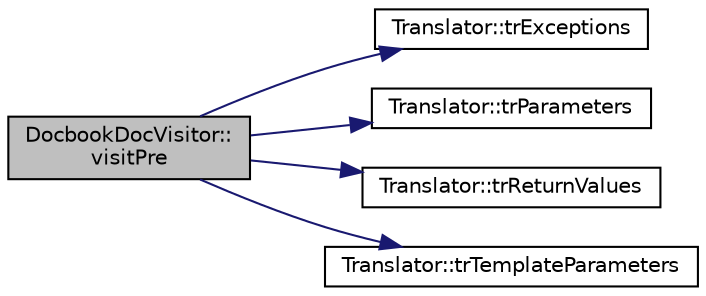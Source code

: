 digraph "DocbookDocVisitor::visitPre"
{
 // LATEX_PDF_SIZE
  edge [fontname="Helvetica",fontsize="10",labelfontname="Helvetica",labelfontsize="10"];
  node [fontname="Helvetica",fontsize="10",shape=record];
  rankdir="LR";
  Node1 [label="DocbookDocVisitor::\lvisitPre",height=0.2,width=0.4,color="black", fillcolor="grey75", style="filled", fontcolor="black",tooltip=" "];
  Node1 -> Node2 [color="midnightblue",fontsize="10",style="solid",fontname="Helvetica"];
  Node2 [label="Translator::trExceptions",height=0.2,width=0.4,color="black", fillcolor="white", style="filled",URL="$classTranslator.html#a638f0cdaaad952acdd6830c76ff740fc",tooltip=" "];
  Node1 -> Node3 [color="midnightblue",fontsize="10",style="solid",fontname="Helvetica"];
  Node3 [label="Translator::trParameters",height=0.2,width=0.4,color="black", fillcolor="white", style="filled",URL="$classTranslator.html#aab8ec7804a21da51d6e6447d5dd19aea",tooltip=" "];
  Node1 -> Node4 [color="midnightblue",fontsize="10",style="solid",fontname="Helvetica"];
  Node4 [label="Translator::trReturnValues",height=0.2,width=0.4,color="black", fillcolor="white", style="filled",URL="$classTranslator.html#af3f57cf1b57db46a8958688c4945daad",tooltip=" "];
  Node1 -> Node5 [color="midnightblue",fontsize="10",style="solid",fontname="Helvetica"];
  Node5 [label="Translator::trTemplateParameters",height=0.2,width=0.4,color="black", fillcolor="white", style="filled",URL="$classTranslator.html#aad2e6bdd6f4e8d2b1eba09ff00c6db2e",tooltip=" "];
}
